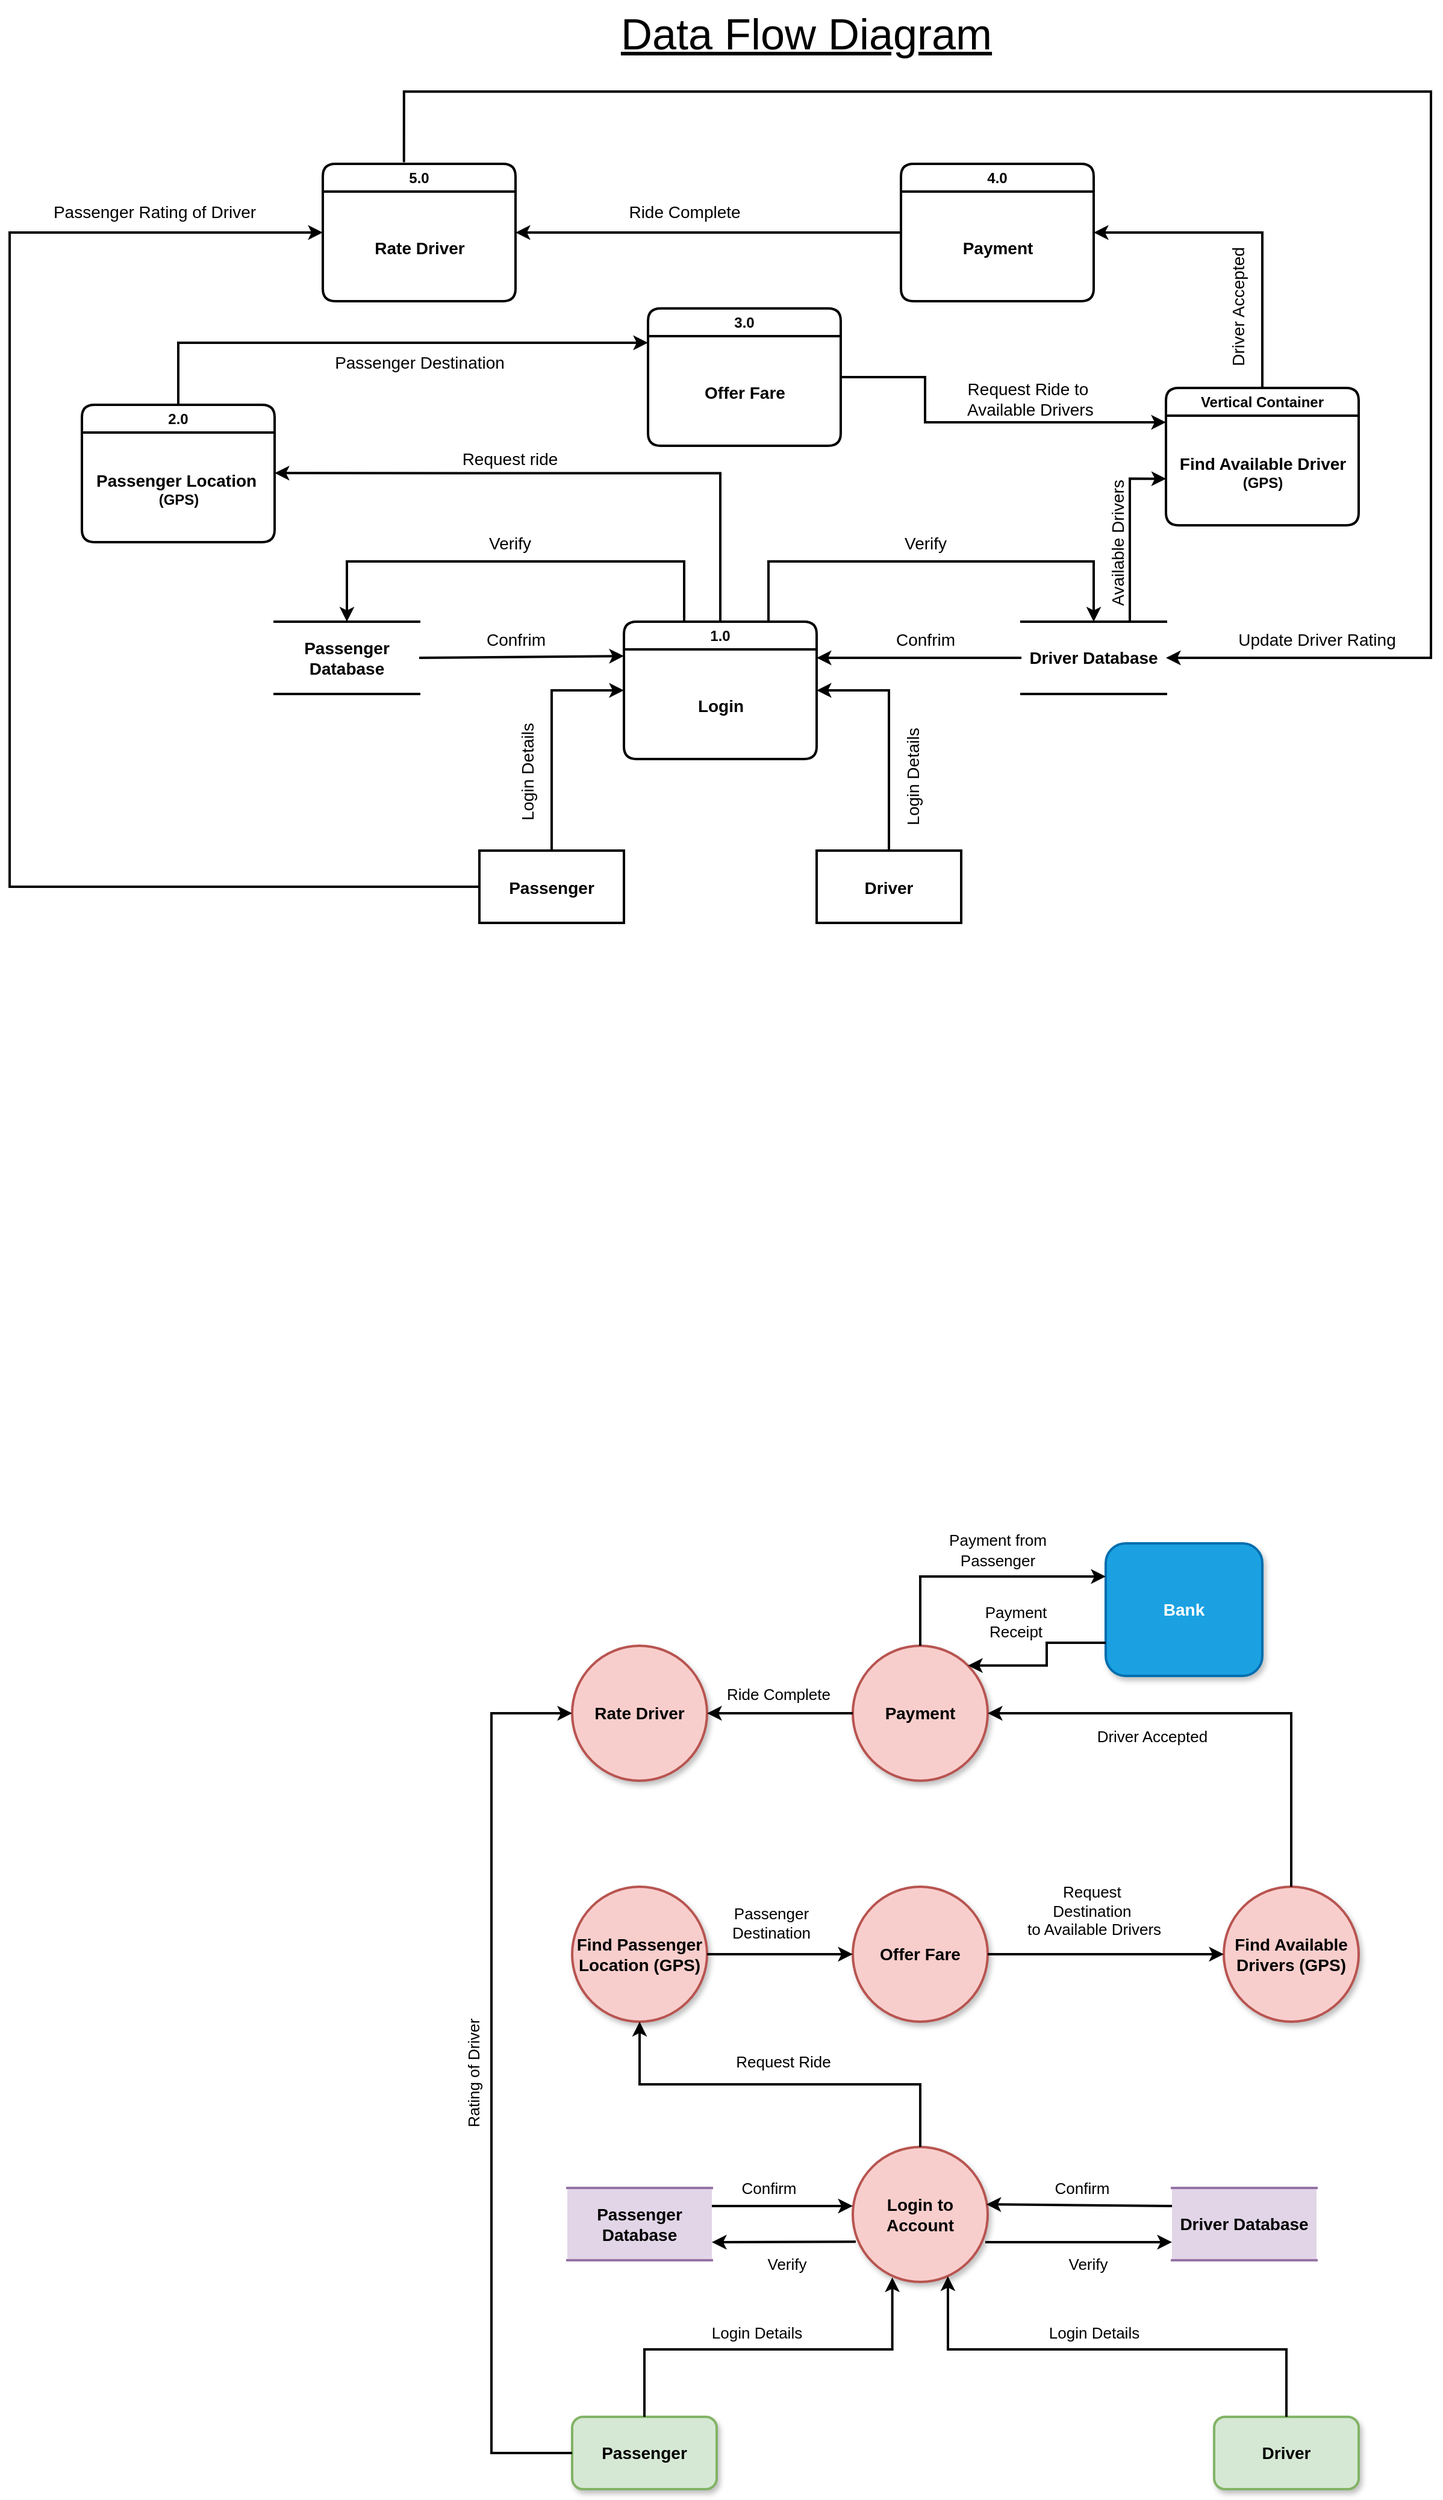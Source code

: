 <mxfile version="20.7.4" type="device"><diagram id="DnYPReSNVJcSFw3NuAXe" name="Page-1"><mxGraphModel dx="1273" dy="1105" grid="0" gridSize="10" guides="1" tooltips="1" connect="1" arrows="1" fold="1" page="0" pageScale="1" pageWidth="850" pageHeight="1100" math="0" shadow="0"><root><mxCell id="0"/><mxCell id="1" parent="0"/><mxCell id="LWo3GVqEENOx2_DGE194-11" value="1.0" style="swimlane;whiteSpace=wrap;html=1;rounded=1;strokeWidth=2;" parent="1" vertex="1"><mxGeometry x="930" y="420" width="160" height="114" as="geometry"/></mxCell><mxCell id="LWo3GVqEENOx2_DGE194-12" value="&lt;b&gt;&lt;font style=&quot;font-size: 14px;&quot;&gt;Login&lt;/font&gt;&lt;/b&gt;" style="text;html=1;align=center;verticalAlign=middle;resizable=0;points=[];autosize=1;strokeColor=none;fillColor=none;" parent="LWo3GVqEENOx2_DGE194-11" vertex="1"><mxGeometry x="50" y="55" width="60" height="30" as="geometry"/></mxCell><mxCell id="LWo3GVqEENOx2_DGE194-13" value="&lt;font style=&quot;font-size: 14px;&quot;&gt;&lt;b&gt;Passenger&lt;/b&gt;&lt;/font&gt;" style="rounded=0;whiteSpace=wrap;html=1;fontSize=18;strokeWidth=2;" parent="1" vertex="1"><mxGeometry x="810" y="610" width="120" height="60" as="geometry"/></mxCell><mxCell id="LWo3GVqEENOx2_DGE194-14" value="&lt;span style=&quot;font-size: 14px;&quot;&gt;&lt;b&gt;Driver&lt;/b&gt;&lt;/span&gt;" style="rounded=0;whiteSpace=wrap;html=1;fontSize=18;strokeWidth=2;" parent="1" vertex="1"><mxGeometry x="1090" y="610" width="120" height="60" as="geometry"/></mxCell><mxCell id="LWo3GVqEENOx2_DGE194-15" value="" style="endArrow=classic;html=1;rounded=0;fontSize=14;strokeWidth=2;edgeStyle=orthogonalEdgeStyle;entryX=0;entryY=0.5;entryDx=0;entryDy=0;exitX=0.5;exitY=0;exitDx=0;exitDy=0;" parent="1" source="LWo3GVqEENOx2_DGE194-13" target="LWo3GVqEENOx2_DGE194-11" edge="1"><mxGeometry width="50" height="50" relative="1" as="geometry"><mxPoint x="750" y="520" as="sourcePoint"/><mxPoint x="770" y="420" as="targetPoint"/><Array as="points"><mxPoint x="870" y="477"/></Array></mxGeometry></mxCell><mxCell id="LWo3GVqEENOx2_DGE194-17" value="" style="endArrow=classic;html=1;rounded=0;fontSize=14;strokeWidth=2;edgeStyle=orthogonalEdgeStyle;exitX=0.5;exitY=0;exitDx=0;exitDy=0;entryX=1;entryY=0.5;entryDx=0;entryDy=0;" parent="1" source="LWo3GVqEENOx2_DGE194-14" target="LWo3GVqEENOx2_DGE194-11" edge="1"><mxGeometry width="50" height="50" relative="1" as="geometry"><mxPoint x="880" y="620" as="sourcePoint"/><mxPoint x="1130" y="460" as="targetPoint"/><Array as="points"><mxPoint x="1150" y="477"/></Array></mxGeometry></mxCell><mxCell id="LWo3GVqEENOx2_DGE194-18" value="&lt;b&gt;Passenger Database&lt;/b&gt;" style="shape=partialRectangle;whiteSpace=wrap;html=1;left=0;right=0;fillColor=none;rounded=1;strokeWidth=2;fontSize=14;" parent="1" vertex="1"><mxGeometry x="640" y="420" width="120" height="60" as="geometry"/></mxCell><mxCell id="LWo3GVqEENOx2_DGE194-19" value="" style="endArrow=classic;html=1;rounded=0;strokeWidth=2;fontSize=14;entryX=0.5;entryY=0;entryDx=0;entryDy=0;edgeStyle=orthogonalEdgeStyle;" parent="1" target="LWo3GVqEENOx2_DGE194-18" edge="1"><mxGeometry width="50" height="50" relative="1" as="geometry"><mxPoint x="980" y="420" as="sourcePoint"/><mxPoint x="1020" y="390" as="targetPoint"/><Array as="points"><mxPoint x="980" y="420"/><mxPoint x="980" y="370"/><mxPoint x="700" y="370"/></Array></mxGeometry></mxCell><mxCell id="LWo3GVqEENOx2_DGE194-20" value="&lt;b&gt;Driver Database&lt;/b&gt;" style="shape=partialRectangle;whiteSpace=wrap;html=1;left=0;right=0;fillColor=none;rounded=1;strokeWidth=2;fontSize=14;" parent="1" vertex="1"><mxGeometry x="1260" y="420" width="120" height="60" as="geometry"/></mxCell><mxCell id="LWo3GVqEENOx2_DGE194-21" value="" style="endArrow=classic;html=1;rounded=0;strokeWidth=2;fontSize=14;entryX=0.5;entryY=0;entryDx=0;entryDy=0;exitX=0.75;exitY=0;exitDx=0;exitDy=0;edgeStyle=orthogonalEdgeStyle;" parent="1" source="LWo3GVqEENOx2_DGE194-11" target="LWo3GVqEENOx2_DGE194-20" edge="1"><mxGeometry width="50" height="50" relative="1" as="geometry"><mxPoint x="1550" y="450" as="sourcePoint"/><mxPoint x="1640" y="390" as="targetPoint"/><Array as="points"><mxPoint x="1050" y="370"/><mxPoint x="1320" y="370"/></Array></mxGeometry></mxCell><mxCell id="LWo3GVqEENOx2_DGE194-22" value="Login Details" style="text;html=1;align=center;verticalAlign=middle;resizable=0;points=[];autosize=1;strokeColor=none;fillColor=none;fontSize=14;rotation=-90;" parent="1" vertex="1"><mxGeometry x="800" y="530" width="100" height="30" as="geometry"/></mxCell><mxCell id="LWo3GVqEENOx2_DGE194-23" value="Login Details" style="text;html=1;align=center;verticalAlign=middle;resizable=0;points=[];autosize=1;strokeColor=none;fillColor=none;fontSize=14;rotation=-90;" parent="1" vertex="1"><mxGeometry x="1120" y="534" width="100" height="30" as="geometry"/></mxCell><mxCell id="LWo3GVqEENOx2_DGE194-24" value="" style="endArrow=classic;html=1;rounded=0;strokeWidth=2;fontSize=14;exitX=1;exitY=0.5;exitDx=0;exitDy=0;entryX=0;entryY=0.25;entryDx=0;entryDy=0;" parent="1" source="LWo3GVqEENOx2_DGE194-18" target="LWo3GVqEENOx2_DGE194-11" edge="1"><mxGeometry width="50" height="50" relative="1" as="geometry"><mxPoint x="780" y="460" as="sourcePoint"/><mxPoint x="830" y="410" as="targetPoint"/></mxGeometry></mxCell><mxCell id="LWo3GVqEENOx2_DGE194-25" value="" style="endArrow=classic;html=1;rounded=0;strokeWidth=2;fontSize=14;exitX=0;exitY=0.5;exitDx=0;exitDy=0;" parent="1" source="LWo3GVqEENOx2_DGE194-20" edge="1"><mxGeometry width="50" height="50" relative="1" as="geometry"><mxPoint x="1090" y="450" as="sourcePoint"/><mxPoint x="1090" y="450" as="targetPoint"/></mxGeometry></mxCell><mxCell id="LWo3GVqEENOx2_DGE194-26" value="Verify" style="text;html=1;align=center;verticalAlign=middle;resizable=0;points=[];autosize=1;strokeColor=none;fillColor=none;fontSize=14;" parent="1" vertex="1"><mxGeometry x="805" y="340" width="60" height="30" as="geometry"/></mxCell><mxCell id="LWo3GVqEENOx2_DGE194-27" value="Confrim" style="text;html=1;align=center;verticalAlign=middle;resizable=0;points=[];autosize=1;strokeColor=none;fillColor=none;fontSize=14;" parent="1" vertex="1"><mxGeometry x="805" y="420" width="70" height="30" as="geometry"/></mxCell><mxCell id="LWo3GVqEENOx2_DGE194-28" value="Verify" style="text;html=1;align=center;verticalAlign=middle;resizable=0;points=[];autosize=1;strokeColor=none;fillColor=none;fontSize=14;" parent="1" vertex="1"><mxGeometry x="1150" y="340" width="60" height="30" as="geometry"/></mxCell><mxCell id="LWo3GVqEENOx2_DGE194-29" value="Confrim" style="text;html=1;align=center;verticalAlign=middle;resizable=0;points=[];autosize=1;strokeColor=none;fillColor=none;fontSize=14;" parent="1" vertex="1"><mxGeometry x="1145" y="420" width="70" height="30" as="geometry"/></mxCell><mxCell id="LWo3GVqEENOx2_DGE194-30" value="2.0" style="swimlane;whiteSpace=wrap;html=1;rounded=1;strokeWidth=2;" parent="1" vertex="1"><mxGeometry x="480" y="240" width="160" height="114" as="geometry"/></mxCell><mxCell id="LWo3GVqEENOx2_DGE194-31" value="&lt;b style=&quot;&quot;&gt;&lt;font style=&quot;font-size: 14px;&quot;&gt;Passenger Location&amp;nbsp;&lt;br&gt;&lt;/font&gt;(GPS)&lt;br&gt;&lt;/b&gt;" style="text;html=1;align=center;verticalAlign=middle;resizable=0;points=[];autosize=1;strokeColor=none;fillColor=none;" parent="LWo3GVqEENOx2_DGE194-30" vertex="1"><mxGeometry y="50" width="160" height="40" as="geometry"/></mxCell><mxCell id="LWo3GVqEENOx2_DGE194-32" value="" style="endArrow=classic;html=1;rounded=0;strokeWidth=2;fontSize=14;exitX=0.5;exitY=0;exitDx=0;exitDy=0;edgeStyle=orthogonalEdgeStyle;entryX=1;entryY=0.167;entryDx=0;entryDy=0;entryPerimeter=0;" parent="1" source="LWo3GVqEENOx2_DGE194-11" target="LWo3GVqEENOx2_DGE194-31" edge="1"><mxGeometry width="50" height="50" relative="1" as="geometry"><mxPoint x="1010" y="410" as="sourcePoint"/><mxPoint x="1000" y="240" as="targetPoint"/></mxGeometry></mxCell><mxCell id="LWo3GVqEENOx2_DGE194-33" value="Request ride" style="text;html=1;align=center;verticalAlign=middle;resizable=0;points=[];autosize=1;strokeColor=none;fillColor=none;fontSize=14;" parent="1" vertex="1"><mxGeometry x="785" y="270" width="100" height="30" as="geometry"/></mxCell><mxCell id="LWo3GVqEENOx2_DGE194-34" value="Vertical Container" style="swimlane;whiteSpace=wrap;html=1;rounded=1;strokeWidth=2;" parent="1" vertex="1"><mxGeometry x="1380" y="226" width="160" height="114" as="geometry"/></mxCell><mxCell id="LWo3GVqEENOx2_DGE194-35" value="&lt;b style=&quot;&quot;&gt;&lt;span style=&quot;font-size: 14px;&quot;&gt;Find Available Driver&lt;br&gt;&lt;/span&gt;(GPS)&lt;br&gt;&lt;/b&gt;" style="text;html=1;align=center;verticalAlign=middle;resizable=0;points=[];autosize=1;strokeColor=none;fillColor=none;" parent="LWo3GVqEENOx2_DGE194-34" vertex="1"><mxGeometry y="50" width="160" height="40" as="geometry"/></mxCell><mxCell id="LWo3GVqEENOx2_DGE194-37" value="" style="endArrow=classic;html=1;rounded=0;strokeWidth=2;fontSize=14;exitX=0.75;exitY=0;exitDx=0;exitDy=0;entryX=0.001;entryY=0.633;entryDx=0;entryDy=0;entryPerimeter=0;edgeStyle=orthogonalEdgeStyle;" parent="1" source="LWo3GVqEENOx2_DGE194-20" target="LWo3GVqEENOx2_DGE194-35" edge="1"><mxGeometry width="50" height="50" relative="1" as="geometry"><mxPoint x="1360" y="360" as="sourcePoint"/><mxPoint x="1410" y="310" as="targetPoint"/></mxGeometry></mxCell><mxCell id="LWo3GVqEENOx2_DGE194-38" value="Available Drivers" style="text;html=1;align=center;verticalAlign=middle;resizable=0;points=[];autosize=1;strokeColor=none;fillColor=none;fontSize=14;rotation=-90;" parent="1" vertex="1"><mxGeometry x="1275" y="340" width="130" height="30" as="geometry"/></mxCell><mxCell id="LWo3GVqEENOx2_DGE194-39" value="5.0" style="swimlane;whiteSpace=wrap;html=1;rounded=1;strokeWidth=2;" parent="1" vertex="1"><mxGeometry x="680" y="40" width="160" height="114" as="geometry"/></mxCell><mxCell id="LWo3GVqEENOx2_DGE194-40" value="&lt;b style=&quot;&quot;&gt;&lt;span style=&quot;font-size: 14px;&quot;&gt;Rate Driver&lt;/span&gt;&lt;br&gt;&lt;/b&gt;" style="text;html=1;align=center;verticalAlign=middle;resizable=0;points=[];autosize=1;strokeColor=none;fillColor=none;" parent="LWo3GVqEENOx2_DGE194-39" vertex="1"><mxGeometry x="30" y="55" width="100" height="30" as="geometry"/></mxCell><mxCell id="LWo3GVqEENOx2_DGE194-41" value="4.0" style="swimlane;whiteSpace=wrap;html=1;rounded=1;strokeWidth=2;" parent="1" vertex="1"><mxGeometry x="1160" y="40" width="160" height="114" as="geometry"/></mxCell><mxCell id="LWo3GVqEENOx2_DGE194-42" value="&lt;b style=&quot;&quot;&gt;&lt;span style=&quot;font-size: 14px;&quot;&gt;Payment&lt;/span&gt;&lt;br&gt;&lt;/b&gt;" style="text;html=1;align=center;verticalAlign=middle;resizable=0;points=[];autosize=1;strokeColor=none;fillColor=none;" parent="LWo3GVqEENOx2_DGE194-41" vertex="1"><mxGeometry x="40" y="55" width="80" height="30" as="geometry"/></mxCell><mxCell id="LWo3GVqEENOx2_DGE194-44" value="" style="endArrow=classic;html=1;rounded=0;strokeWidth=2;fontSize=14;exitX=0.5;exitY=0;exitDx=0;exitDy=0;edgeStyle=orthogonalEdgeStyle;entryX=1;entryY=0.5;entryDx=0;entryDy=0;" parent="1" source="LWo3GVqEENOx2_DGE194-34" target="LWo3GVqEENOx2_DGE194-41" edge="1"><mxGeometry width="50" height="50" relative="1" as="geometry"><mxPoint x="1370" y="250" as="sourcePoint"/><mxPoint x="1420" y="200" as="targetPoint"/></mxGeometry></mxCell><mxCell id="LWo3GVqEENOx2_DGE194-45" value="Driver Accepted" style="text;html=1;align=center;verticalAlign=middle;resizable=0;points=[];autosize=1;strokeColor=none;fillColor=none;fontSize=14;rotation=-90;" parent="1" vertex="1"><mxGeometry x="1380" y="144" width="120" height="30" as="geometry"/></mxCell><mxCell id="LWo3GVqEENOx2_DGE194-46" value="" style="endArrow=classic;html=1;rounded=0;strokeWidth=2;fontSize=14;exitX=0;exitY=0.5;exitDx=0;exitDy=0;entryX=1;entryY=0.5;entryDx=0;entryDy=0;" parent="1" source="LWo3GVqEENOx2_DGE194-41" target="LWo3GVqEENOx2_DGE194-39" edge="1"><mxGeometry width="50" height="50" relative="1" as="geometry"><mxPoint x="900" y="250" as="sourcePoint"/><mxPoint x="950" y="200" as="targetPoint"/></mxGeometry></mxCell><mxCell id="LWo3GVqEENOx2_DGE194-47" value="Ride Complete" style="text;html=1;align=center;verticalAlign=middle;resizable=0;points=[];autosize=1;strokeColor=none;fillColor=none;fontSize=14;" parent="1" vertex="1"><mxGeometry x="920" y="65" width="120" height="30" as="geometry"/></mxCell><mxCell id="LWo3GVqEENOx2_DGE194-48" value="" style="endArrow=classic;html=1;rounded=0;strokeWidth=2;fontSize=14;exitX=0;exitY=0.5;exitDx=0;exitDy=0;entryX=0;entryY=0.5;entryDx=0;entryDy=0;edgeStyle=orthogonalEdgeStyle;" parent="1" source="LWo3GVqEENOx2_DGE194-13" target="LWo3GVqEENOx2_DGE194-39" edge="1"><mxGeometry width="50" height="50" relative="1" as="geometry"><mxPoint x="680" y="410" as="sourcePoint"/><mxPoint x="730" y="360" as="targetPoint"/><Array as="points"><mxPoint x="420" y="640"/><mxPoint x="420" y="97"/></Array></mxGeometry></mxCell><mxCell id="LWo3GVqEENOx2_DGE194-49" value="Passenger Rating of Driver" style="text;html=1;align=center;verticalAlign=middle;resizable=0;points=[];autosize=1;strokeColor=none;fillColor=none;fontSize=14;" parent="1" vertex="1"><mxGeometry x="445" y="65" width="190" height="30" as="geometry"/></mxCell><mxCell id="LWo3GVqEENOx2_DGE194-50" value="" style="endArrow=classic;html=1;rounded=0;strokeWidth=2;fontSize=14;exitX=0.421;exitY=-0.012;exitDx=0;exitDy=0;exitPerimeter=0;entryX=1;entryY=0.5;entryDx=0;entryDy=0;edgeStyle=orthogonalEdgeStyle;" parent="1" source="LWo3GVqEENOx2_DGE194-39" target="LWo3GVqEENOx2_DGE194-20" edge="1"><mxGeometry width="50" height="50" relative="1" as="geometry"><mxPoint x="850" y="120" as="sourcePoint"/><mxPoint x="900" y="70" as="targetPoint"/><Array as="points"><mxPoint x="747" y="-20"/><mxPoint x="1600" y="-20"/><mxPoint x="1600" y="450"/></Array></mxGeometry></mxCell><mxCell id="LWo3GVqEENOx2_DGE194-51" value="Update Driver Rating" style="text;html=1;align=center;verticalAlign=middle;resizable=0;points=[];autosize=1;strokeColor=none;fillColor=none;fontSize=14;" parent="1" vertex="1"><mxGeometry x="1430" y="420" width="150" height="30" as="geometry"/></mxCell><mxCell id="LWo3GVqEENOx2_DGE194-52" value="3.0" style="swimlane;whiteSpace=wrap;html=1;rounded=1;strokeWidth=2;" parent="1" vertex="1"><mxGeometry x="950" y="160" width="160" height="114" as="geometry"/></mxCell><mxCell id="LWo3GVqEENOx2_DGE194-53" value="&lt;b style=&quot;&quot;&gt;&lt;span style=&quot;font-size: 14px;&quot;&gt;Offer Fare&lt;/span&gt;&lt;br&gt;&lt;/b&gt;" style="text;html=1;align=center;verticalAlign=middle;resizable=0;points=[];autosize=1;strokeColor=none;fillColor=none;" parent="LWo3GVqEENOx2_DGE194-52" vertex="1"><mxGeometry x="35" y="55" width="90" height="30" as="geometry"/></mxCell><mxCell id="LWo3GVqEENOx2_DGE194-54" value="" style="endArrow=classic;html=1;rounded=0;strokeWidth=2;fontSize=14;exitX=0.5;exitY=0;exitDx=0;exitDy=0;entryX=0;entryY=0.25;entryDx=0;entryDy=0;edgeStyle=orthogonalEdgeStyle;" parent="1" source="LWo3GVqEENOx2_DGE194-30" target="LWo3GVqEENOx2_DGE194-52" edge="1"><mxGeometry width="50" height="50" relative="1" as="geometry"><mxPoint x="890" y="310" as="sourcePoint"/><mxPoint x="940" y="260" as="targetPoint"/></mxGeometry></mxCell><mxCell id="LWo3GVqEENOx2_DGE194-55" value="Passenger Destination" style="text;html=1;align=center;verticalAlign=middle;resizable=0;points=[];autosize=1;strokeColor=none;fillColor=none;fontSize=14;" parent="1" vertex="1"><mxGeometry x="680" y="190" width="160" height="30" as="geometry"/></mxCell><mxCell id="LWo3GVqEENOx2_DGE194-56" value="" style="endArrow=classic;html=1;rounded=0;strokeWidth=2;fontSize=14;exitX=1;exitY=0.5;exitDx=0;exitDy=0;entryX=0;entryY=0.25;entryDx=0;entryDy=0;edgeStyle=orthogonalEdgeStyle;" parent="1" source="LWo3GVqEENOx2_DGE194-52" target="LWo3GVqEENOx2_DGE194-34" edge="1"><mxGeometry width="50" height="50" relative="1" as="geometry"><mxPoint x="1250" y="290" as="sourcePoint"/><mxPoint x="1300" y="240" as="targetPoint"/><Array as="points"><mxPoint x="1180" y="217"/><mxPoint x="1180" y="255"/></Array></mxGeometry></mxCell><mxCell id="LWo3GVqEENOx2_DGE194-57" value="Request Ride to&lt;br&gt;&amp;nbsp;Available Drivers&lt;br&gt;" style="text;html=1;align=center;verticalAlign=middle;resizable=0;points=[];autosize=1;strokeColor=none;fillColor=none;fontSize=14;" parent="1" vertex="1"><mxGeometry x="1200" y="210" width="130" height="50" as="geometry"/></mxCell><mxCell id="LWo3GVqEENOx2_DGE194-58" value="&lt;font style=&quot;font-size: 36px;&quot;&gt;&lt;u&gt;Data Flow Diagram&lt;/u&gt;&lt;/font&gt;" style="text;html=1;align=center;verticalAlign=middle;resizable=0;points=[];autosize=1;strokeColor=none;fillColor=none;fontSize=14;" parent="1" vertex="1"><mxGeometry x="918" y="-96" width="326" height="55" as="geometry"/></mxCell><mxCell id="B0OxcWzPBhKnpxLBznuX-3" value="&lt;font style=&quot;font-size: 14px;&quot;&gt;&lt;b&gt;Login to Account&lt;/b&gt;&lt;/font&gt;" style="ellipse;whiteSpace=wrap;html=1;aspect=fixed;strokeWidth=2;strokeColor=#b85450;fillColor=#f8cecc;shadow=1;" vertex="1" parent="1"><mxGeometry x="1120" y="1686" width="112" height="112" as="geometry"/></mxCell><mxCell id="B0OxcWzPBhKnpxLBznuX-4" value="&lt;span style=&quot;font-size: 14px;&quot;&gt;&lt;b&gt;Find Passenger Location (GPS)&lt;/b&gt;&lt;/span&gt;" style="ellipse;whiteSpace=wrap;html=1;aspect=fixed;strokeWidth=2;strokeColor=#b85450;fillColor=#f8cecc;shadow=1;" vertex="1" parent="1"><mxGeometry x="887" y="1470" width="112" height="112" as="geometry"/></mxCell><mxCell id="B0OxcWzPBhKnpxLBznuX-5" value="&lt;span style=&quot;font-size: 14px;&quot;&gt;&lt;b&gt;Offer Fare&lt;/b&gt;&lt;/span&gt;" style="ellipse;whiteSpace=wrap;html=1;aspect=fixed;strokeWidth=2;strokeColor=#b85450;fillColor=#f8cecc;shadow=1;" vertex="1" parent="1"><mxGeometry x="1120" y="1470" width="112" height="112" as="geometry"/></mxCell><mxCell id="B0OxcWzPBhKnpxLBznuX-6" value="&lt;span style=&quot;font-size: 14px;&quot;&gt;&lt;b&gt;Find Available Drivers (GPS)&lt;/b&gt;&lt;/span&gt;" style="ellipse;whiteSpace=wrap;html=1;aspect=fixed;strokeWidth=2;strokeColor=#b85450;fillColor=#f8cecc;shadow=1;" vertex="1" parent="1"><mxGeometry x="1428" y="1470" width="112" height="112" as="geometry"/></mxCell><mxCell id="B0OxcWzPBhKnpxLBznuX-7" value="&lt;span style=&quot;font-size: 14px;&quot;&gt;&lt;b&gt;Payment&lt;/b&gt;&lt;/span&gt;" style="ellipse;whiteSpace=wrap;html=1;aspect=fixed;strokeWidth=2;strokeColor=#b85450;fillColor=#f8cecc;shadow=1;" vertex="1" parent="1"><mxGeometry x="1120" y="1270" width="112" height="112" as="geometry"/></mxCell><mxCell id="B0OxcWzPBhKnpxLBznuX-8" value="&lt;span style=&quot;font-size: 14px;&quot;&gt;&lt;b&gt;Rate Driver&lt;/b&gt;&lt;/span&gt;" style="ellipse;whiteSpace=wrap;html=1;aspect=fixed;strokeWidth=2;strokeColor=#b85450;fillColor=#f8cecc;shadow=1;" vertex="1" parent="1"><mxGeometry x="887" y="1270" width="112" height="112" as="geometry"/></mxCell><mxCell id="B0OxcWzPBhKnpxLBznuX-9" value="&lt;b&gt;Passenger&lt;/b&gt;" style="rounded=1;whiteSpace=wrap;html=1;strokeWidth=2;fontSize=14;fillColor=#d5e8d4;strokeColor=#82b366;shadow=1;" vertex="1" parent="1"><mxGeometry x="887" y="1910" width="120" height="60" as="geometry"/></mxCell><mxCell id="B0OxcWzPBhKnpxLBznuX-10" value="&lt;b&gt;Driver&lt;/b&gt;" style="rounded=1;whiteSpace=wrap;html=1;strokeWidth=2;fontSize=14;fillColor=#d5e8d4;strokeColor=#82b366;shadow=1;" vertex="1" parent="1"><mxGeometry x="1420" y="1910" width="120" height="60" as="geometry"/></mxCell><mxCell id="B0OxcWzPBhKnpxLBznuX-12" value="&lt;b&gt;Passenger Database&lt;/b&gt;" style="shape=partialRectangle;whiteSpace=wrap;html=1;left=0;right=0;fillColor=#e1d5e7;strokeWidth=2;fontSize=14;strokeColor=#9673a6;" vertex="1" parent="1"><mxGeometry x="883" y="1720" width="120" height="60" as="geometry"/></mxCell><mxCell id="B0OxcWzPBhKnpxLBznuX-13" value="&lt;b&gt;Driver Database&lt;/b&gt;" style="shape=partialRectangle;whiteSpace=wrap;html=1;left=0;right=0;fillColor=#e1d5e7;strokeWidth=2;fontSize=14;strokeColor=#9673a6;" vertex="1" parent="1"><mxGeometry x="1385" y="1720" width="120" height="60" as="geometry"/></mxCell><mxCell id="B0OxcWzPBhKnpxLBznuX-14" value="" style="endArrow=classic;html=1;rounded=0;fontSize=14;strokeWidth=2;exitX=0.5;exitY=0;exitDx=0;exitDy=0;edgeStyle=orthogonalEdgeStyle;entryX=0.293;entryY=0.966;entryDx=0;entryDy=0;entryPerimeter=0;" edge="1" parent="1" source="B0OxcWzPBhKnpxLBznuX-9" target="B0OxcWzPBhKnpxLBznuX-3"><mxGeometry width="50" height="50" relative="1" as="geometry"><mxPoint x="1090" y="1700" as="sourcePoint"/><mxPoint x="1140" y="1650" as="targetPoint"/></mxGeometry></mxCell><mxCell id="B0OxcWzPBhKnpxLBznuX-15" value="" style="endArrow=classic;html=1;rounded=0;strokeWidth=2;fontSize=14;exitX=0.5;exitY=0;exitDx=0;exitDy=0;entryX=0.705;entryY=0.958;entryDx=0;entryDy=0;entryPerimeter=0;edgeStyle=orthogonalEdgeStyle;" edge="1" parent="1" source="B0OxcWzPBhKnpxLBznuX-10" target="B0OxcWzPBhKnpxLBznuX-3"><mxGeometry width="50" height="50" relative="1" as="geometry"><mxPoint x="1040" y="1970" as="sourcePoint"/><mxPoint x="1090" y="1920" as="targetPoint"/></mxGeometry></mxCell><mxCell id="B0OxcWzPBhKnpxLBznuX-16" value="&lt;font style=&quot;font-size: 13px;&quot;&gt;Login Details&lt;/font&gt;" style="text;html=1;align=center;verticalAlign=middle;resizable=0;points=[];autosize=1;strokeColor=none;fillColor=none;fontSize=14;" vertex="1" parent="1"><mxGeometry x="990" y="1825" width="100" height="30" as="geometry"/></mxCell><mxCell id="B0OxcWzPBhKnpxLBznuX-17" value="&lt;font style=&quot;font-size: 13px;&quot;&gt;Login Details&lt;/font&gt;" style="text;html=1;align=center;verticalAlign=middle;resizable=0;points=[];autosize=1;strokeColor=none;fillColor=none;fontSize=14;" vertex="1" parent="1"><mxGeometry x="1270" y="1825" width="100" height="30" as="geometry"/></mxCell><mxCell id="B0OxcWzPBhKnpxLBznuX-18" value="" style="endArrow=classic;html=1;rounded=0;strokeWidth=2;fontSize=13;exitX=1;exitY=0.25;exitDx=0;exitDy=0;" edge="1" parent="1" source="B0OxcWzPBhKnpxLBznuX-12"><mxGeometry width="50" height="50" relative="1" as="geometry"><mxPoint x="1000" y="1850" as="sourcePoint"/><mxPoint x="1120" y="1735" as="targetPoint"/></mxGeometry></mxCell><mxCell id="B0OxcWzPBhKnpxLBznuX-20" value="" style="endArrow=classic;html=1;rounded=0;strokeWidth=2;fontSize=13;exitX=0.022;exitY=0.702;exitDx=0;exitDy=0;entryX=1;entryY=0.75;entryDx=0;entryDy=0;exitPerimeter=0;" edge="1" parent="1" source="B0OxcWzPBhKnpxLBznuX-3" target="B0OxcWzPBhKnpxLBznuX-12"><mxGeometry width="50" height="50" relative="1" as="geometry"><mxPoint x="1013" y="1745" as="sourcePoint"/><mxPoint x="1130" y="1745" as="targetPoint"/></mxGeometry></mxCell><mxCell id="B0OxcWzPBhKnpxLBznuX-21" value="Confirm" style="text;html=1;align=center;verticalAlign=middle;resizable=0;points=[];autosize=1;strokeColor=none;fillColor=none;fontSize=13;" vertex="1" parent="1"><mxGeometry x="1015" y="1705" width="70" height="30" as="geometry"/></mxCell><mxCell id="B0OxcWzPBhKnpxLBznuX-22" value="Verify" style="text;html=1;align=center;verticalAlign=middle;resizable=0;points=[];autosize=1;strokeColor=none;fillColor=none;fontSize=13;" vertex="1" parent="1"><mxGeometry x="1035" y="1768" width="60" height="30" as="geometry"/></mxCell><mxCell id="B0OxcWzPBhKnpxLBznuX-23" value="" style="endArrow=classic;html=1;rounded=0;strokeWidth=2;fontSize=13;exitX=0;exitY=0.25;exitDx=0;exitDy=0;entryX=0.99;entryY=0.425;entryDx=0;entryDy=0;entryPerimeter=0;" edge="1" parent="1" source="B0OxcWzPBhKnpxLBznuX-13" target="B0OxcWzPBhKnpxLBznuX-3"><mxGeometry width="50" height="50" relative="1" as="geometry"><mxPoint x="1230" y="1850" as="sourcePoint"/><mxPoint x="1280" y="1800" as="targetPoint"/></mxGeometry></mxCell><mxCell id="B0OxcWzPBhKnpxLBznuX-24" value="" style="endArrow=classic;html=1;rounded=0;strokeWidth=2;fontSize=13;entryX=0;entryY=0.75;entryDx=0;entryDy=0;" edge="1" parent="1" target="B0OxcWzPBhKnpxLBznuX-13"><mxGeometry width="50" height="50" relative="1" as="geometry"><mxPoint x="1230" y="1765" as="sourcePoint"/><mxPoint x="1330" y="1780" as="targetPoint"/></mxGeometry></mxCell><mxCell id="B0OxcWzPBhKnpxLBznuX-26" value="Confirm" style="text;html=1;align=center;verticalAlign=middle;resizable=0;points=[];autosize=1;strokeColor=none;fillColor=none;fontSize=13;" vertex="1" parent="1"><mxGeometry x="1275" y="1705" width="70" height="30" as="geometry"/></mxCell><mxCell id="B0OxcWzPBhKnpxLBznuX-27" value="Verify" style="text;html=1;align=center;verticalAlign=middle;resizable=0;points=[];autosize=1;strokeColor=none;fillColor=none;fontSize=13;" vertex="1" parent="1"><mxGeometry x="1285" y="1768" width="60" height="30" as="geometry"/></mxCell><mxCell id="B0OxcWzPBhKnpxLBznuX-28" value="" style="endArrow=classic;html=1;rounded=0;strokeWidth=2;fontSize=13;exitX=0.5;exitY=0;exitDx=0;exitDy=0;entryX=0.5;entryY=1;entryDx=0;entryDy=0;edgeStyle=orthogonalEdgeStyle;" edge="1" parent="1" source="B0OxcWzPBhKnpxLBznuX-3" target="B0OxcWzPBhKnpxLBznuX-4"><mxGeometry width="50" height="50" relative="1" as="geometry"><mxPoint x="1060" y="1700" as="sourcePoint"/><mxPoint x="1110" y="1650" as="targetPoint"/></mxGeometry></mxCell><mxCell id="B0OxcWzPBhKnpxLBznuX-29" value="Request Ride" style="text;html=1;align=center;verticalAlign=middle;resizable=0;points=[];autosize=1;strokeColor=none;fillColor=none;fontSize=13;" vertex="1" parent="1"><mxGeometry x="1012" y="1600" width="100" height="30" as="geometry"/></mxCell><mxCell id="B0OxcWzPBhKnpxLBznuX-30" value="" style="endArrow=classic;html=1;rounded=0;strokeWidth=2;fontSize=13;exitX=1;exitY=0.5;exitDx=0;exitDy=0;entryX=0;entryY=0.5;entryDx=0;entryDy=0;" edge="1" parent="1" source="B0OxcWzPBhKnpxLBznuX-4" target="B0OxcWzPBhKnpxLBznuX-5"><mxGeometry width="50" height="50" relative="1" as="geometry"><mxPoint x="1040" y="1580" as="sourcePoint"/><mxPoint x="1090" y="1530" as="targetPoint"/></mxGeometry></mxCell><mxCell id="B0OxcWzPBhKnpxLBznuX-31" value="Passenger&lt;br&gt;Destination" style="text;html=1;align=center;verticalAlign=middle;resizable=0;points=[];autosize=1;strokeColor=none;fillColor=none;fontSize=13;" vertex="1" parent="1"><mxGeometry x="1007" y="1480" width="90" height="40" as="geometry"/></mxCell><mxCell id="B0OxcWzPBhKnpxLBznuX-32" value="" style="endArrow=classic;html=1;rounded=0;strokeWidth=2;fontSize=13;exitX=1;exitY=0.5;exitDx=0;exitDy=0;" edge="1" parent="1" source="B0OxcWzPBhKnpxLBznuX-5" target="B0OxcWzPBhKnpxLBznuX-6"><mxGeometry width="50" height="50" relative="1" as="geometry"><mxPoint x="1240" y="1640" as="sourcePoint"/><mxPoint x="1290" y="1590" as="targetPoint"/></mxGeometry></mxCell><mxCell id="B0OxcWzPBhKnpxLBznuX-33" value="Request&amp;nbsp;&lt;br&gt;Destination&amp;nbsp;&lt;br&gt;to Available Drivers" style="text;html=1;align=center;verticalAlign=middle;resizable=0;points=[];autosize=1;strokeColor=none;fillColor=none;fontSize=13;" vertex="1" parent="1"><mxGeometry x="1255" y="1460" width="130" height="60" as="geometry"/></mxCell><mxCell id="B0OxcWzPBhKnpxLBznuX-34" value="" style="endArrow=classic;html=1;rounded=0;strokeWidth=2;fontSize=13;exitX=0.5;exitY=0;exitDx=0;exitDy=0;entryX=1;entryY=0.5;entryDx=0;entryDy=0;edgeStyle=orthogonalEdgeStyle;" edge="1" parent="1" source="B0OxcWzPBhKnpxLBznuX-6" target="B0OxcWzPBhKnpxLBznuX-7"><mxGeometry width="50" height="50" relative="1" as="geometry"><mxPoint x="1310" y="1400" as="sourcePoint"/><mxPoint x="1360" y="1350" as="targetPoint"/></mxGeometry></mxCell><mxCell id="B0OxcWzPBhKnpxLBznuX-35" value="Driver Accepted&amp;nbsp;" style="text;html=1;align=center;verticalAlign=middle;resizable=0;points=[];autosize=1;strokeColor=none;fillColor=none;fontSize=13;" vertex="1" parent="1"><mxGeometry x="1310" y="1330" width="120" height="30" as="geometry"/></mxCell><mxCell id="B0OxcWzPBhKnpxLBznuX-37" value="" style="endArrow=classic;html=1;rounded=0;strokeWidth=2;fontSize=13;exitX=0;exitY=0.5;exitDx=0;exitDy=0;entryX=1;entryY=0.5;entryDx=0;entryDy=0;" edge="1" parent="1" source="B0OxcWzPBhKnpxLBznuX-7" target="B0OxcWzPBhKnpxLBznuX-8"><mxGeometry width="50" height="50" relative="1" as="geometry"><mxPoint x="1040" y="1450" as="sourcePoint"/><mxPoint x="1090" y="1400" as="targetPoint"/></mxGeometry></mxCell><mxCell id="B0OxcWzPBhKnpxLBznuX-38" value="Ride Complete" style="text;html=1;align=center;verticalAlign=middle;resizable=0;points=[];autosize=1;strokeColor=none;fillColor=none;fontSize=13;" vertex="1" parent="1"><mxGeometry x="1003" y="1295" width="110" height="30" as="geometry"/></mxCell><mxCell id="B0OxcWzPBhKnpxLBznuX-39" value="" style="endArrow=classic;html=1;rounded=0;strokeWidth=2;fontSize=13;exitX=0;exitY=0.5;exitDx=0;exitDy=0;entryX=0;entryY=0.5;entryDx=0;entryDy=0;edgeStyle=orthogonalEdgeStyle;" edge="1" parent="1" source="B0OxcWzPBhKnpxLBznuX-9" target="B0OxcWzPBhKnpxLBznuX-8"><mxGeometry width="50" height="50" relative="1" as="geometry"><mxPoint x="820" y="1680" as="sourcePoint"/><mxPoint x="870" y="1630" as="targetPoint"/><Array as="points"><mxPoint x="820" y="1940"/><mxPoint x="820" y="1326"/></Array></mxGeometry></mxCell><mxCell id="B0OxcWzPBhKnpxLBznuX-40" value="Rating of Driver" style="text;html=1;align=center;verticalAlign=middle;resizable=0;points=[];autosize=1;strokeColor=none;fillColor=none;fontSize=13;rotation=-90;" vertex="1" parent="1"><mxGeometry x="750" y="1610" width="110" height="30" as="geometry"/></mxCell><mxCell id="B0OxcWzPBhKnpxLBznuX-41" value="&lt;font style=&quot;font-size: 14px;&quot;&gt;&lt;b&gt;Bank&lt;/b&gt;&lt;/font&gt;" style="rounded=1;whiteSpace=wrap;html=1;strokeWidth=2;fontSize=13;fillColor=#1ba1e2;strokeColor=#006EAF;fontColor=#ffffff;shadow=1;" vertex="1" parent="1"><mxGeometry x="1330" y="1185" width="130" height="110" as="geometry"/></mxCell><mxCell id="B0OxcWzPBhKnpxLBznuX-45" value="" style="endArrow=classic;html=1;rounded=0;strokeWidth=2;fontSize=14;exitX=0;exitY=0.75;exitDx=0;exitDy=0;entryX=1;entryY=0;entryDx=0;entryDy=0;edgeStyle=orthogonalEdgeStyle;" edge="1" parent="1" source="B0OxcWzPBhKnpxLBznuX-41" target="B0OxcWzPBhKnpxLBznuX-7"><mxGeometry width="50" height="50" relative="1" as="geometry"><mxPoint x="1180" y="1260" as="sourcePoint"/><mxPoint x="1230" y="1210" as="targetPoint"/></mxGeometry></mxCell><mxCell id="B0OxcWzPBhKnpxLBznuX-46" value="" style="endArrow=classic;html=1;rounded=0;strokeWidth=2;fontSize=14;exitX=0.5;exitY=0;exitDx=0;exitDy=0;entryX=0;entryY=0.25;entryDx=0;entryDy=0;edgeStyle=orthogonalEdgeStyle;" edge="1" parent="1" source="B0OxcWzPBhKnpxLBznuX-7" target="B0OxcWzPBhKnpxLBznuX-41"><mxGeometry width="50" height="50" relative="1" as="geometry"><mxPoint x="1110" y="1260" as="sourcePoint"/><mxPoint x="1160" y="1210" as="targetPoint"/></mxGeometry></mxCell><mxCell id="B0OxcWzPBhKnpxLBznuX-47" value="&lt;font style=&quot;font-size: 13px;&quot;&gt;Payment from &lt;br&gt;Passenger&lt;/font&gt;" style="text;html=1;align=center;verticalAlign=middle;resizable=0;points=[];autosize=1;strokeColor=none;fillColor=none;fontSize=14;" vertex="1" parent="1"><mxGeometry x="1190" y="1165" width="100" height="50" as="geometry"/></mxCell><mxCell id="B0OxcWzPBhKnpxLBznuX-49" value="Payment &lt;br&gt;Receipt" style="text;html=1;align=center;verticalAlign=middle;resizable=0;points=[];autosize=1;strokeColor=none;fillColor=none;fontSize=13;" vertex="1" parent="1"><mxGeometry x="1220" y="1230" width="70" height="40" as="geometry"/></mxCell></root></mxGraphModel></diagram></mxfile>